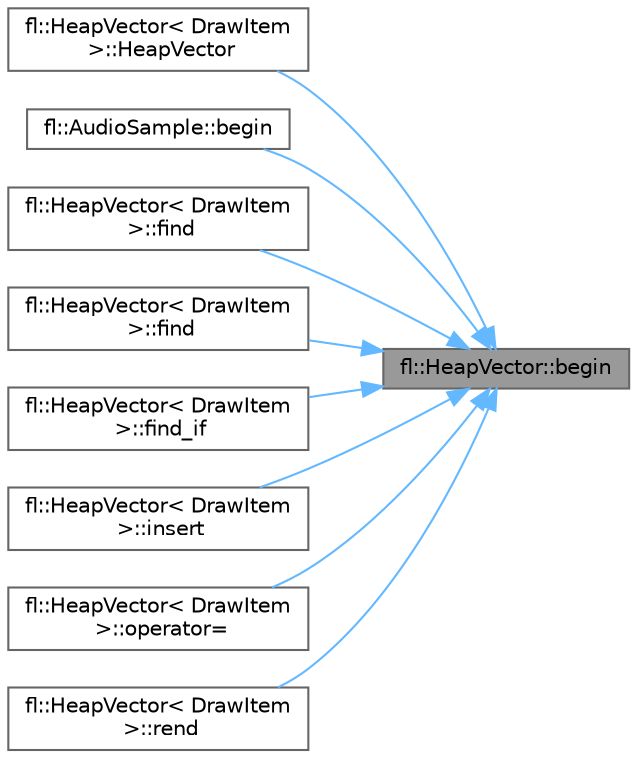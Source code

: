 digraph "fl::HeapVector::begin"
{
 // INTERACTIVE_SVG=YES
 // LATEX_PDF_SIZE
  bgcolor="transparent";
  edge [fontname=Helvetica,fontsize=10,labelfontname=Helvetica,labelfontsize=10];
  node [fontname=Helvetica,fontsize=10,shape=box,height=0.2,width=0.4];
  rankdir="RL";
  Node1 [id="Node000001",label="fl::HeapVector::begin",height=0.2,width=0.4,color="gray40", fillcolor="grey60", style="filled", fontcolor="black",tooltip=" "];
  Node1 -> Node2 [id="edge1_Node000001_Node000002",dir="back",color="steelblue1",style="solid",tooltip=" "];
  Node2 [id="Node000002",label="fl::HeapVector\< DrawItem\l \>::HeapVector",height=0.2,width=0.4,color="grey40", fillcolor="white", style="filled",URL="$db/ddd/classfl_1_1_heap_vector_ae33a7e2f64524b3a0baf4f3217489809.html#ae33a7e2f64524b3a0baf4f3217489809",tooltip=" "];
  Node1 -> Node3 [id="edge2_Node000001_Node000003",dir="back",color="steelblue1",style="solid",tooltip=" "];
  Node3 [id="Node000003",label="fl::AudioSample::begin",height=0.2,width=0.4,color="grey40", fillcolor="white", style="filled",URL="$d0/de1/classfl_1_1_audio_sample_ae63e6b3ed29f693c0f46d55b8af625cf.html#ae63e6b3ed29f693c0f46d55b8af625cf",tooltip=" "];
  Node1 -> Node4 [id="edge3_Node000001_Node000004",dir="back",color="steelblue1",style="solid",tooltip=" "];
  Node4 [id="Node000004",label="fl::HeapVector\< DrawItem\l \>::find",height=0.2,width=0.4,color="grey40", fillcolor="white", style="filled",URL="$db/ddd/classfl_1_1_heap_vector_abdae713c35ce24944743c0a54070edfe.html#abdae713c35ce24944743c0a54070edfe",tooltip=" "];
  Node1 -> Node5 [id="edge4_Node000001_Node000005",dir="back",color="steelblue1",style="solid",tooltip=" "];
  Node5 [id="Node000005",label="fl::HeapVector\< DrawItem\l \>::find",height=0.2,width=0.4,color="grey40", fillcolor="white", style="filled",URL="$db/ddd/classfl_1_1_heap_vector_a1bd6740fe3d7fb5b8cb631cba105ed85.html#a1bd6740fe3d7fb5b8cb631cba105ed85",tooltip=" "];
  Node1 -> Node6 [id="edge5_Node000001_Node000006",dir="back",color="steelblue1",style="solid",tooltip=" "];
  Node6 [id="Node000006",label="fl::HeapVector\< DrawItem\l \>::find_if",height=0.2,width=0.4,color="grey40", fillcolor="white", style="filled",URL="$db/ddd/classfl_1_1_heap_vector_a859daf2d4968b7e8e448c7c47420dfa9.html#a859daf2d4968b7e8e448c7c47420dfa9",tooltip=" "];
  Node1 -> Node7 [id="edge6_Node000001_Node000007",dir="back",color="steelblue1",style="solid",tooltip=" "];
  Node7 [id="Node000007",label="fl::HeapVector\< DrawItem\l \>::insert",height=0.2,width=0.4,color="grey40", fillcolor="white", style="filled",URL="$db/ddd/classfl_1_1_heap_vector_a4a2c31638b5aa6bc3dac996285547e06.html#a4a2c31638b5aa6bc3dac996285547e06",tooltip=" "];
  Node1 -> Node8 [id="edge7_Node000001_Node000008",dir="back",color="steelblue1",style="solid",tooltip=" "];
  Node8 [id="Node000008",label="fl::HeapVector\< DrawItem\l \>::operator=",height=0.2,width=0.4,color="grey40", fillcolor="white", style="filled",URL="$db/ddd/classfl_1_1_heap_vector_a729f1c0fa07ccd04379a1c17fde5aee0.html#a729f1c0fa07ccd04379a1c17fde5aee0",tooltip=" "];
  Node1 -> Node9 [id="edge8_Node000001_Node000009",dir="back",color="steelblue1",style="solid",tooltip=" "];
  Node9 [id="Node000009",label="fl::HeapVector\< DrawItem\l \>::rend",height=0.2,width=0.4,color="grey40", fillcolor="white", style="filled",URL="$db/ddd/classfl_1_1_heap_vector_aa2913177210828cf8810f8a6ddffc085.html#aa2913177210828cf8810f8a6ddffc085",tooltip=" "];
}
